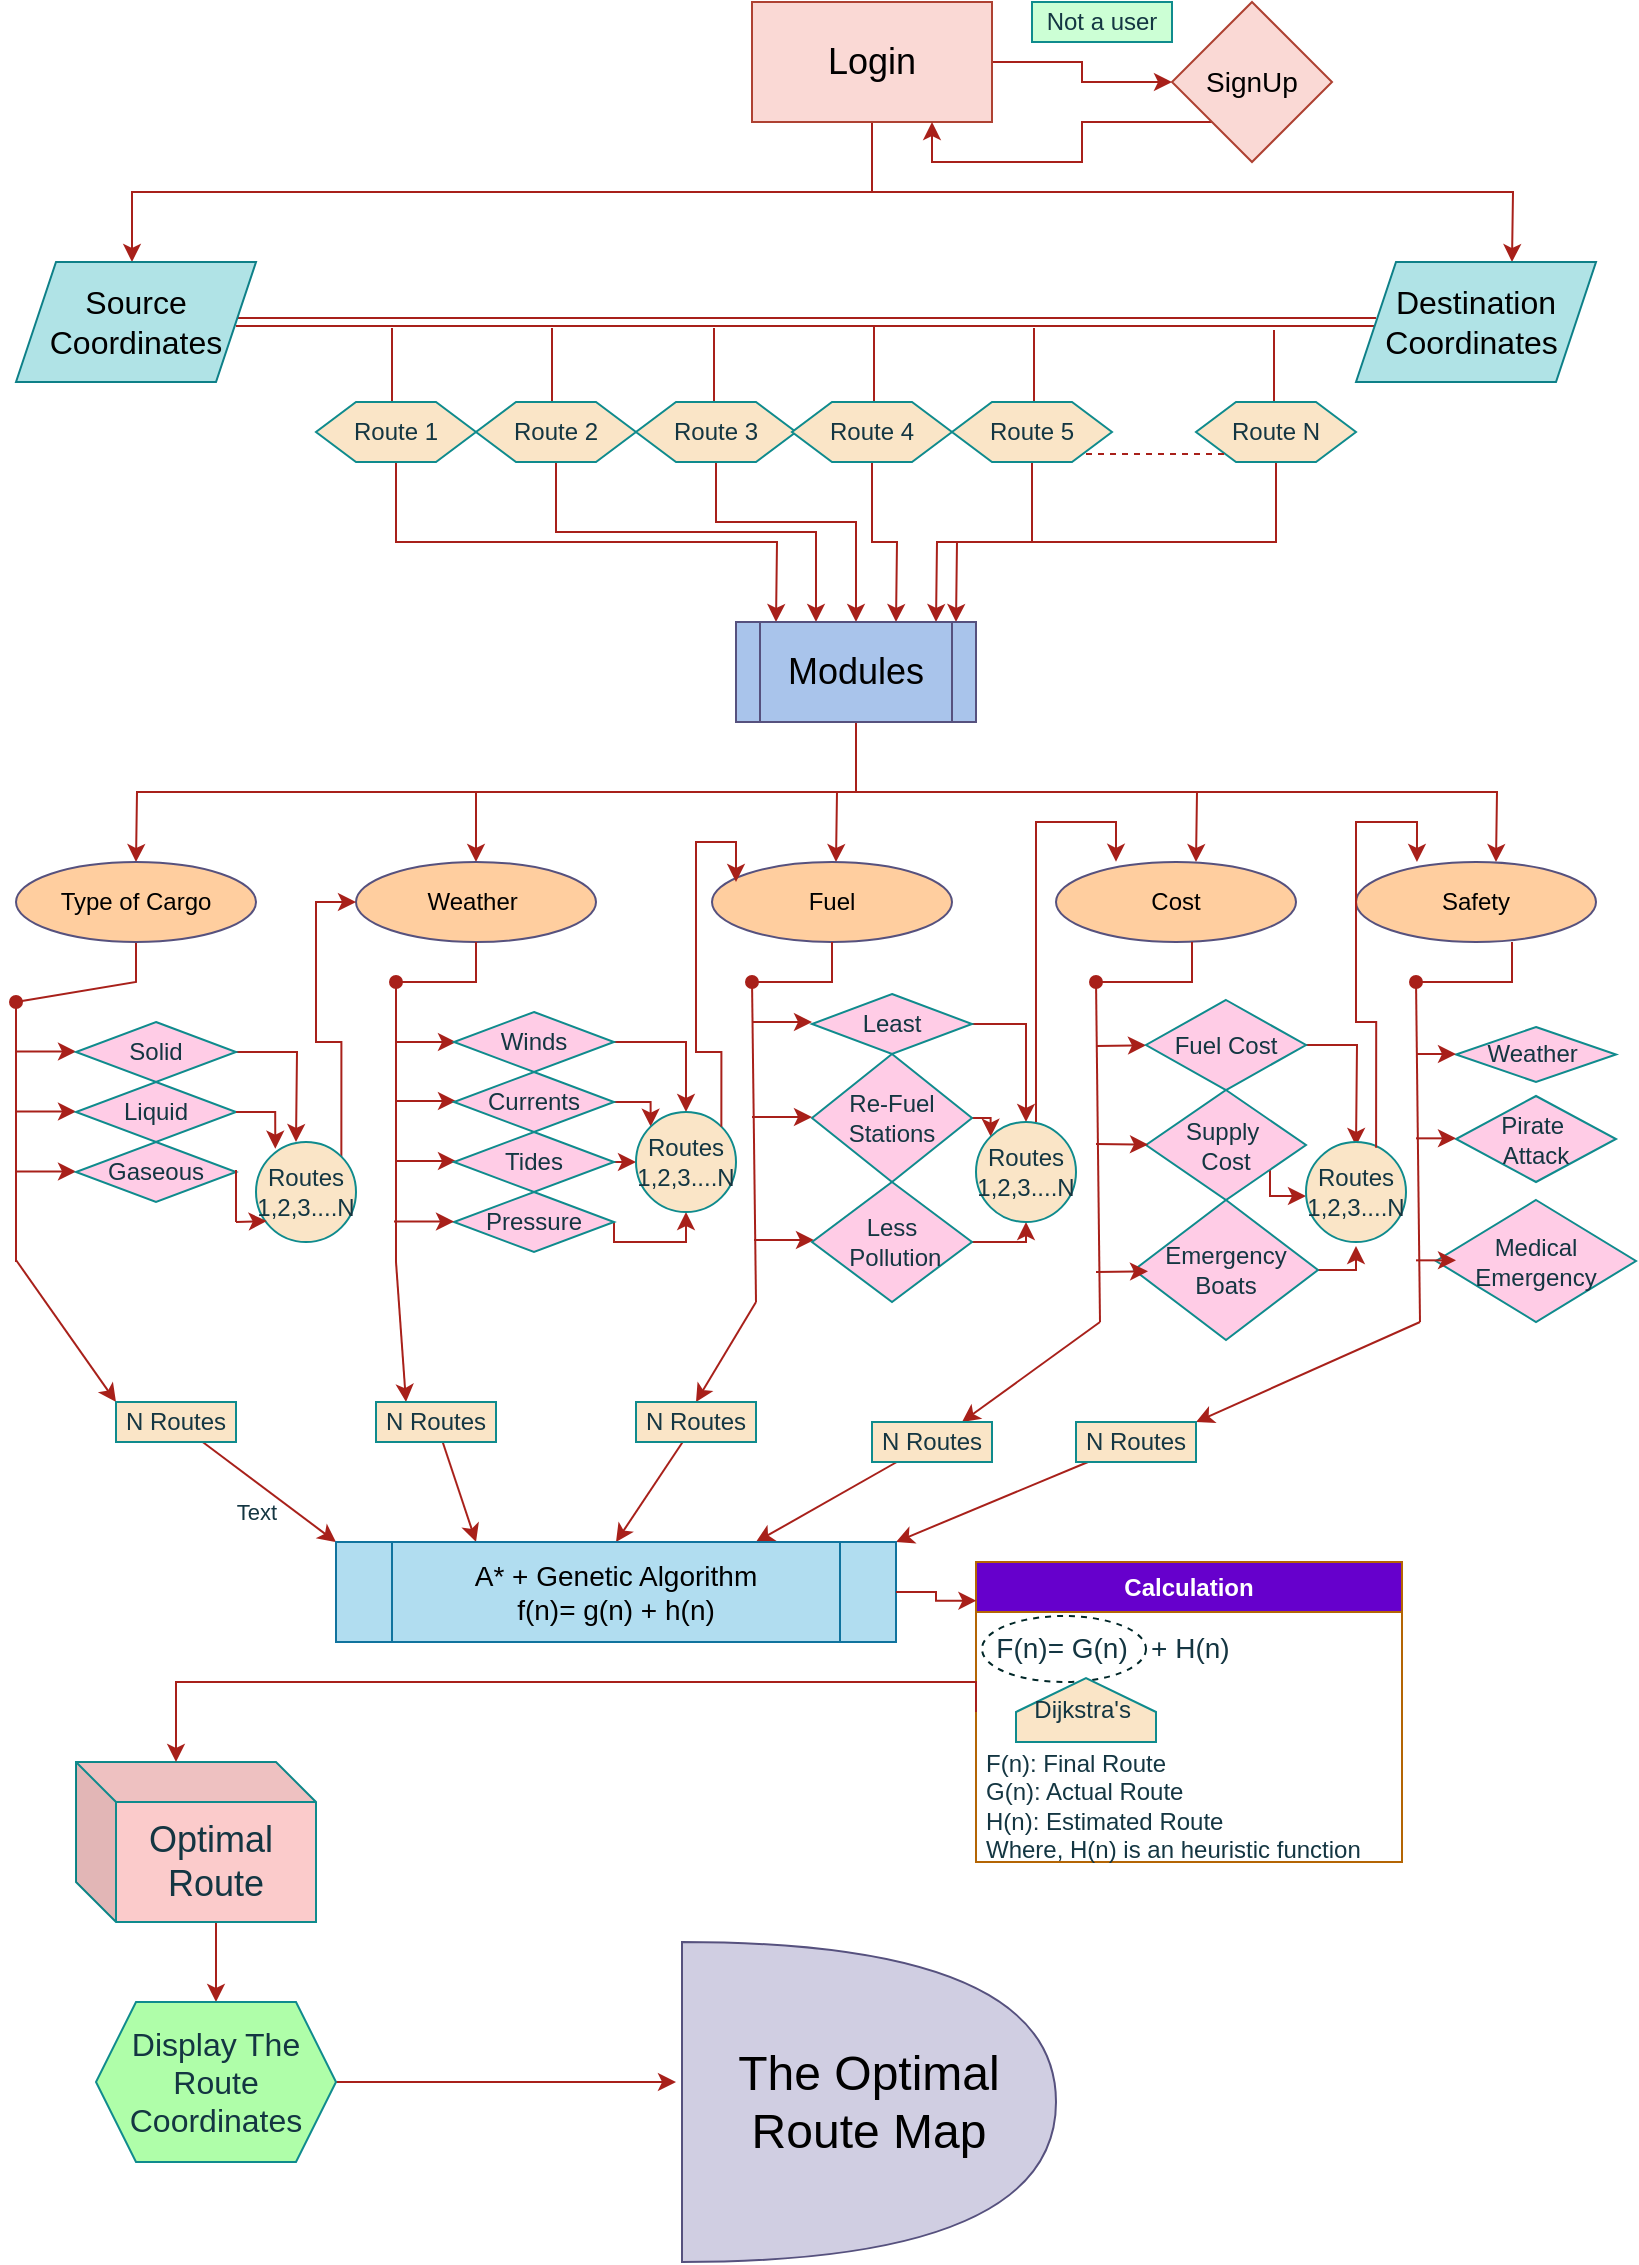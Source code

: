 <mxfile version="24.7.16">
  <diagram id="2f404044-711c-603c-8f00-f6bb4c023d3c" name="Page-1">
    <mxGraphModel dx="1963" dy="1040" grid="1" gridSize="10" guides="1" tooltips="1" connect="1" arrows="1" fold="1" page="1" pageScale="1" pageWidth="827" pageHeight="1169" background="none" math="0" shadow="0">
      <root>
        <mxCell id="0" />
        <mxCell id="1" parent="0" />
        <mxCell id="1ULtt0AO9vU7mEZM1UBC-470" style="edgeStyle=orthogonalEdgeStyle;rounded=0;orthogonalLoop=1;jettySize=auto;html=1;strokeColor=#A8201A;fontColor=#143642;fillColor=#FAE5C7;" edge="1" parent="1" source="1ULtt0AO9vU7mEZM1UBC-469" target="1ULtt0AO9vU7mEZM1UBC-471">
          <mxGeometry relative="1" as="geometry">
            <mxPoint x="578.0" y="40" as="targetPoint" />
          </mxGeometry>
        </mxCell>
        <mxCell id="1ULtt0AO9vU7mEZM1UBC-473" style="edgeStyle=orthogonalEdgeStyle;rounded=0;orthogonalLoop=1;jettySize=auto;html=1;exitX=0.5;exitY=1;exitDx=0;exitDy=0;strokeColor=#A8201A;fontColor=#143642;fillColor=#FAE5C7;" edge="1" parent="1" source="1ULtt0AO9vU7mEZM1UBC-469">
          <mxGeometry relative="1" as="geometry">
            <mxPoint x="68" y="140" as="targetPoint" />
            <Array as="points">
              <mxPoint x="438" y="105" />
              <mxPoint x="68" y="105" />
            </Array>
          </mxGeometry>
        </mxCell>
        <mxCell id="1ULtt0AO9vU7mEZM1UBC-474" style="edgeStyle=orthogonalEdgeStyle;rounded=0;orthogonalLoop=1;jettySize=auto;html=1;exitX=0.5;exitY=1;exitDx=0;exitDy=0;strokeColor=#A8201A;fontColor=#143642;fillColor=#FAE5C7;" edge="1" parent="1" source="1ULtt0AO9vU7mEZM1UBC-469">
          <mxGeometry relative="1" as="geometry">
            <mxPoint x="758.0" y="140" as="targetPoint" />
          </mxGeometry>
        </mxCell>
        <mxCell id="1ULtt0AO9vU7mEZM1UBC-469" value="&lt;font style=&quot;font-size: 18px;&quot;&gt;Login&lt;/font&gt;" style="rounded=0;whiteSpace=wrap;html=1;strokeColor=#ae4132;fillColor=#fad9d5;" vertex="1" parent="1">
          <mxGeometry x="378" y="10" width="120" height="60" as="geometry" />
        </mxCell>
        <mxCell id="1ULtt0AO9vU7mEZM1UBC-476" style="edgeStyle=orthogonalEdgeStyle;rounded=0;orthogonalLoop=1;jettySize=auto;html=1;exitX=0;exitY=1;exitDx=0;exitDy=0;entryX=0.75;entryY=1;entryDx=0;entryDy=0;strokeColor=#A8201A;fontColor=#143642;fillColor=#FAE5C7;" edge="1" parent="1" source="1ULtt0AO9vU7mEZM1UBC-471" target="1ULtt0AO9vU7mEZM1UBC-469">
          <mxGeometry relative="1" as="geometry" />
        </mxCell>
        <mxCell id="1ULtt0AO9vU7mEZM1UBC-471" value="&lt;font style=&quot;font-size: 14px;&quot;&gt;SignUp&lt;/font&gt;" style="rhombus;whiteSpace=wrap;html=1;strokeColor=#ae4132;fillColor=#fad9d5;" vertex="1" parent="1">
          <mxGeometry x="588.0" y="10" width="80" height="80" as="geometry" />
        </mxCell>
        <mxCell id="1ULtt0AO9vU7mEZM1UBC-477" value="Not a user" style="rounded=0;whiteSpace=wrap;html=1;strokeColor=#0F8B8D;fontColor=#143642;fillColor=#ccffd5;" vertex="1" parent="1">
          <mxGeometry x="518" y="10" width="70" height="20" as="geometry" />
        </mxCell>
        <mxCell id="1ULtt0AO9vU7mEZM1UBC-485" style="edgeStyle=orthogonalEdgeStyle;rounded=0;orthogonalLoop=1;jettySize=auto;html=1;exitX=1;exitY=0.5;exitDx=0;exitDy=0;strokeColor=#A8201A;fontColor=#143642;fillColor=#FAE5C7;shape=link;" edge="1" parent="1" source="1ULtt0AO9vU7mEZM1UBC-482" target="1ULtt0AO9vU7mEZM1UBC-483">
          <mxGeometry relative="1" as="geometry">
            <Array as="points">
              <mxPoint x="410" y="170" />
              <mxPoint x="410" y="170" />
            </Array>
          </mxGeometry>
        </mxCell>
        <mxCell id="1ULtt0AO9vU7mEZM1UBC-482" value="&lt;font style=&quot;font-size: 16px;&quot;&gt;Source&lt;/font&gt;&lt;div style=&quot;font-size: 16px;&quot;&gt;&lt;font style=&quot;font-size: 16px;&quot;&gt;Coordinates&lt;/font&gt;&lt;/div&gt;" style="shape=parallelogram;perimeter=parallelogramPerimeter;whiteSpace=wrap;html=1;fixedSize=1;strokeColor=#0e8088;fillColor=#b0e3e6;" vertex="1" parent="1">
          <mxGeometry x="10" y="140" width="120" height="60" as="geometry" />
        </mxCell>
        <mxCell id="1ULtt0AO9vU7mEZM1UBC-483" value="&lt;font style=&quot;font-size: 16px;&quot;&gt;Destination&lt;/font&gt;&lt;div style=&quot;font-size: 16px;&quot;&gt;&lt;font style=&quot;font-size: 16px;&quot;&gt;Coordinates&amp;nbsp;&lt;/font&gt;&lt;/div&gt;" style="shape=parallelogram;perimeter=parallelogramPerimeter;whiteSpace=wrap;html=1;fixedSize=1;strokeColor=#0e8088;fillColor=#b0e3e6;" vertex="1" parent="1">
          <mxGeometry x="680" y="140" width="120" height="60" as="geometry" />
        </mxCell>
        <mxCell id="1ULtt0AO9vU7mEZM1UBC-487" value="" style="endArrow=none;html=1;rounded=0;strokeColor=#A8201A;fontColor=#143642;fillColor=#FAE5C7;" edge="1" parent="1">
          <mxGeometry width="50" height="50" relative="1" as="geometry">
            <mxPoint x="198" y="213" as="sourcePoint" />
            <mxPoint x="198" y="173" as="targetPoint" />
          </mxGeometry>
        </mxCell>
        <mxCell id="1ULtt0AO9vU7mEZM1UBC-488" value="" style="endArrow=none;html=1;rounded=0;strokeColor=#A8201A;fontColor=#143642;fillColor=#FAE5C7;" edge="1" parent="1">
          <mxGeometry width="50" height="50" relative="1" as="geometry">
            <mxPoint x="278" y="213" as="sourcePoint" />
            <mxPoint x="278" y="173" as="targetPoint" />
          </mxGeometry>
        </mxCell>
        <mxCell id="1ULtt0AO9vU7mEZM1UBC-489" value="" style="endArrow=none;html=1;rounded=0;strokeColor=#A8201A;fontColor=#143642;fillColor=#FAE5C7;" edge="1" parent="1">
          <mxGeometry width="50" height="50" relative="1" as="geometry">
            <mxPoint x="359" y="213" as="sourcePoint" />
            <mxPoint x="359" y="173" as="targetPoint" />
          </mxGeometry>
        </mxCell>
        <mxCell id="1ULtt0AO9vU7mEZM1UBC-490" value="" style="endArrow=none;html=1;rounded=0;strokeColor=#A8201A;fontColor=#143642;fillColor=#FAE5C7;" edge="1" parent="1">
          <mxGeometry width="50" height="50" relative="1" as="geometry">
            <mxPoint x="439" y="212" as="sourcePoint" />
            <mxPoint x="439" y="172" as="targetPoint" />
          </mxGeometry>
        </mxCell>
        <mxCell id="1ULtt0AO9vU7mEZM1UBC-491" value="" style="endArrow=none;html=1;rounded=0;strokeColor=#A8201A;fontColor=#143642;fillColor=#FAE5C7;" edge="1" parent="1">
          <mxGeometry width="50" height="50" relative="1" as="geometry">
            <mxPoint x="519" y="213" as="sourcePoint" />
            <mxPoint x="519" y="173" as="targetPoint" />
          </mxGeometry>
        </mxCell>
        <mxCell id="1ULtt0AO9vU7mEZM1UBC-492" value="" style="endArrow=none;html=1;rounded=0;strokeColor=#A8201A;fontColor=#143642;fillColor=#FAE5C7;" edge="1" parent="1">
          <mxGeometry width="50" height="50" relative="1" as="geometry">
            <mxPoint x="639" y="214" as="sourcePoint" />
            <mxPoint x="639" y="174" as="targetPoint" />
          </mxGeometry>
        </mxCell>
        <mxCell id="1ULtt0AO9vU7mEZM1UBC-500" style="edgeStyle=orthogonalEdgeStyle;rounded=0;orthogonalLoop=1;jettySize=auto;html=1;exitX=0.5;exitY=1;exitDx=0;exitDy=0;strokeColor=#A8201A;fontColor=#143642;fillColor=#FAE5C7;" edge="1" parent="1" source="1ULtt0AO9vU7mEZM1UBC-493">
          <mxGeometry relative="1" as="geometry">
            <mxPoint x="390" y="320" as="targetPoint" />
          </mxGeometry>
        </mxCell>
        <mxCell id="1ULtt0AO9vU7mEZM1UBC-493" value="Route 1" style="shape=hexagon;perimeter=hexagonPerimeter2;whiteSpace=wrap;html=1;fixedSize=1;strokeColor=#0F8B8D;fontColor=#143642;fillColor=#FAE5C7;" vertex="1" parent="1">
          <mxGeometry x="160" y="210" width="80" height="30" as="geometry" />
        </mxCell>
        <mxCell id="1ULtt0AO9vU7mEZM1UBC-501" style="edgeStyle=orthogonalEdgeStyle;rounded=0;orthogonalLoop=1;jettySize=auto;html=1;exitX=0.5;exitY=1;exitDx=0;exitDy=0;strokeColor=#A8201A;fontColor=#143642;fillColor=#FAE5C7;" edge="1" parent="1" source="1ULtt0AO9vU7mEZM1UBC-494">
          <mxGeometry relative="1" as="geometry">
            <mxPoint x="410" y="320" as="targetPoint" />
            <Array as="points">
              <mxPoint x="280" y="275" />
              <mxPoint x="410" y="275" />
              <mxPoint x="410" y="310" />
            </Array>
          </mxGeometry>
        </mxCell>
        <mxCell id="1ULtt0AO9vU7mEZM1UBC-494" value="Route 2" style="shape=hexagon;perimeter=hexagonPerimeter2;whiteSpace=wrap;html=1;fixedSize=1;strokeColor=#0F8B8D;fontColor=#143642;fillColor=#FAE5C7;" vertex="1" parent="1">
          <mxGeometry x="240" y="210" width="80" height="30" as="geometry" />
        </mxCell>
        <mxCell id="1ULtt0AO9vU7mEZM1UBC-502" style="edgeStyle=orthogonalEdgeStyle;rounded=0;orthogonalLoop=1;jettySize=auto;html=1;exitX=0.5;exitY=1;exitDx=0;exitDy=0;strokeColor=#A8201A;fontColor=#143642;fillColor=#FAE5C7;" edge="1" parent="1" source="1ULtt0AO9vU7mEZM1UBC-495">
          <mxGeometry relative="1" as="geometry">
            <mxPoint x="430" y="320" as="targetPoint" />
            <Array as="points">
              <mxPoint x="360" y="270" />
              <mxPoint x="430" y="270" />
            </Array>
          </mxGeometry>
        </mxCell>
        <mxCell id="1ULtt0AO9vU7mEZM1UBC-495" value="Route 3" style="shape=hexagon;perimeter=hexagonPerimeter2;whiteSpace=wrap;html=1;fixedSize=1;strokeColor=#0F8B8D;fontColor=#143642;fillColor=#FAE5C7;" vertex="1" parent="1">
          <mxGeometry x="320" y="210" width="80" height="30" as="geometry" />
        </mxCell>
        <mxCell id="1ULtt0AO9vU7mEZM1UBC-505" style="edgeStyle=orthogonalEdgeStyle;rounded=0;orthogonalLoop=1;jettySize=auto;html=1;exitX=0.5;exitY=1;exitDx=0;exitDy=0;strokeColor=#A8201A;fontColor=#143642;fillColor=#FAE5C7;" edge="1" parent="1" source="1ULtt0AO9vU7mEZM1UBC-496">
          <mxGeometry relative="1" as="geometry">
            <mxPoint x="450" y="320" as="targetPoint" />
          </mxGeometry>
        </mxCell>
        <mxCell id="1ULtt0AO9vU7mEZM1UBC-496" value="Route 4" style="shape=hexagon;perimeter=hexagonPerimeter2;whiteSpace=wrap;html=1;fixedSize=1;strokeColor=#0F8B8D;fontColor=#143642;fillColor=#FAE5C7;" vertex="1" parent="1">
          <mxGeometry x="398" y="210" width="80" height="30" as="geometry" />
        </mxCell>
        <mxCell id="1ULtt0AO9vU7mEZM1UBC-504" style="edgeStyle=orthogonalEdgeStyle;rounded=0;orthogonalLoop=1;jettySize=auto;html=1;exitX=0.5;exitY=1;exitDx=0;exitDy=0;strokeColor=#A8201A;fontColor=#143642;fillColor=#FAE5C7;" edge="1" parent="1" source="1ULtt0AO9vU7mEZM1UBC-497">
          <mxGeometry relative="1" as="geometry">
            <mxPoint x="470" y="320" as="targetPoint" />
          </mxGeometry>
        </mxCell>
        <mxCell id="1ULtt0AO9vU7mEZM1UBC-497" value="Route 5" style="shape=hexagon;perimeter=hexagonPerimeter2;whiteSpace=wrap;html=1;fixedSize=1;strokeColor=#0F8B8D;fontColor=#143642;fillColor=#FAE5C7;" vertex="1" parent="1">
          <mxGeometry x="478" y="210" width="80" height="30" as="geometry" />
        </mxCell>
        <mxCell id="1ULtt0AO9vU7mEZM1UBC-503" style="edgeStyle=orthogonalEdgeStyle;rounded=0;orthogonalLoop=1;jettySize=auto;html=1;exitX=0.5;exitY=1;exitDx=0;exitDy=0;strokeColor=#A8201A;fontColor=#143642;fillColor=#FAE5C7;" edge="1" parent="1" source="1ULtt0AO9vU7mEZM1UBC-498">
          <mxGeometry relative="1" as="geometry">
            <mxPoint x="480" y="320" as="targetPoint" />
          </mxGeometry>
        </mxCell>
        <mxCell id="1ULtt0AO9vU7mEZM1UBC-498" value="Route N" style="shape=hexagon;perimeter=hexagonPerimeter2;whiteSpace=wrap;html=1;fixedSize=1;strokeColor=#0F8B8D;fontColor=#143642;fillColor=#FAE5C7;" vertex="1" parent="1">
          <mxGeometry x="600" y="210" width="80" height="30" as="geometry" />
        </mxCell>
        <mxCell id="1ULtt0AO9vU7mEZM1UBC-499" value="" style="endArrow=none;dashed=1;html=1;rounded=0;strokeColor=#A8201A;fontColor=#143642;fillColor=#FAE5C7;" edge="1" parent="1">
          <mxGeometry width="50" height="50" relative="1" as="geometry">
            <mxPoint x="545" y="236" as="sourcePoint" />
            <mxPoint x="615" y="236" as="targetPoint" />
          </mxGeometry>
        </mxCell>
        <mxCell id="1ULtt0AO9vU7mEZM1UBC-508" style="edgeStyle=orthogonalEdgeStyle;rounded=0;orthogonalLoop=1;jettySize=auto;html=1;exitX=0.5;exitY=1;exitDx=0;exitDy=0;strokeColor=#A8201A;fontColor=#143642;fillColor=#FAE5C7;" edge="1" parent="1" source="1ULtt0AO9vU7mEZM1UBC-507">
          <mxGeometry relative="1" as="geometry">
            <mxPoint x="70" y="440" as="targetPoint" />
          </mxGeometry>
        </mxCell>
        <mxCell id="1ULtt0AO9vU7mEZM1UBC-510" style="edgeStyle=orthogonalEdgeStyle;rounded=0;orthogonalLoop=1;jettySize=auto;html=1;exitX=0.5;exitY=1;exitDx=0;exitDy=0;strokeColor=#A8201A;fontColor=#143642;fillColor=#FAE5C7;" edge="1" parent="1" source="1ULtt0AO9vU7mEZM1UBC-507">
          <mxGeometry relative="1" as="geometry">
            <mxPoint x="420" y="440" as="targetPoint" />
          </mxGeometry>
        </mxCell>
        <mxCell id="1ULtt0AO9vU7mEZM1UBC-511" style="edgeStyle=orthogonalEdgeStyle;rounded=0;orthogonalLoop=1;jettySize=auto;html=1;exitX=0.5;exitY=1;exitDx=0;exitDy=0;strokeColor=#A8201A;fontColor=#143642;fillColor=#FAE5C7;" edge="1" parent="1" source="1ULtt0AO9vU7mEZM1UBC-507">
          <mxGeometry relative="1" as="geometry">
            <mxPoint x="600" y="440" as="targetPoint" />
          </mxGeometry>
        </mxCell>
        <mxCell id="1ULtt0AO9vU7mEZM1UBC-513" style="edgeStyle=orthogonalEdgeStyle;rounded=0;orthogonalLoop=1;jettySize=auto;html=1;exitX=0.5;exitY=1;exitDx=0;exitDy=0;strokeColor=#A8201A;fontColor=#143642;fillColor=#FAE5C7;" edge="1" parent="1" source="1ULtt0AO9vU7mEZM1UBC-507">
          <mxGeometry relative="1" as="geometry">
            <mxPoint x="750" y="440" as="targetPoint" />
          </mxGeometry>
        </mxCell>
        <mxCell id="1ULtt0AO9vU7mEZM1UBC-519" style="edgeStyle=orthogonalEdgeStyle;rounded=0;orthogonalLoop=1;jettySize=auto;html=1;exitX=0.5;exitY=1;exitDx=0;exitDy=0;entryX=0.5;entryY=0;entryDx=0;entryDy=0;strokeColor=#A8201A;fontColor=#143642;fillColor=#FAE5C7;" edge="1" parent="1" source="1ULtt0AO9vU7mEZM1UBC-507" target="1ULtt0AO9vU7mEZM1UBC-515">
          <mxGeometry relative="1" as="geometry" />
        </mxCell>
        <mxCell id="1ULtt0AO9vU7mEZM1UBC-507" value="&lt;font style=&quot;font-size: 18px;&quot;&gt;Modules&lt;/font&gt;" style="shape=process;whiteSpace=wrap;html=1;backgroundOutline=1;strokeColor=#56517e;fillColor=#A9C4EB;" vertex="1" parent="1">
          <mxGeometry x="370" y="320" width="120" height="50" as="geometry" />
        </mxCell>
        <mxCell id="1ULtt0AO9vU7mEZM1UBC-522" style="rounded=0;orthogonalLoop=1;jettySize=auto;html=1;exitX=0.5;exitY=1;exitDx=0;exitDy=0;strokeColor=#A8201A;fontColor=#143642;fillColor=#FAE5C7;endArrow=oval;endFill=1;" edge="1" parent="1" source="1ULtt0AO9vU7mEZM1UBC-514">
          <mxGeometry relative="1" as="geometry">
            <mxPoint x="10" y="510" as="targetPoint" />
            <Array as="points">
              <mxPoint x="70" y="500" />
            </Array>
          </mxGeometry>
        </mxCell>
        <mxCell id="1ULtt0AO9vU7mEZM1UBC-514" value="Type of Cargo" style="ellipse;whiteSpace=wrap;html=1;strokeColor=#56517e;fillColor=#FFCE9F;" vertex="1" parent="1">
          <mxGeometry x="10" y="440" width="120" height="40" as="geometry" />
        </mxCell>
        <mxCell id="1ULtt0AO9vU7mEZM1UBC-515" value="Weather&amp;nbsp;" style="ellipse;whiteSpace=wrap;html=1;strokeColor=#56517e;fillColor=#FFCE9F;" vertex="1" parent="1">
          <mxGeometry x="180" y="440" width="120" height="40" as="geometry" />
        </mxCell>
        <mxCell id="1ULtt0AO9vU7mEZM1UBC-516" value="Fuel" style="ellipse;whiteSpace=wrap;html=1;strokeColor=#56517e;fillColor=#FFCE9F;" vertex="1" parent="1">
          <mxGeometry x="358" y="440" width="120" height="40" as="geometry" />
        </mxCell>
        <mxCell id="1ULtt0AO9vU7mEZM1UBC-517" value="Cost" style="ellipse;whiteSpace=wrap;html=1;strokeColor=#56517e;fillColor=#FFCE9F;" vertex="1" parent="1">
          <mxGeometry x="530" y="440" width="120" height="40" as="geometry" />
        </mxCell>
        <mxCell id="1ULtt0AO9vU7mEZM1UBC-518" value="Safety" style="ellipse;whiteSpace=wrap;html=1;strokeColor=#56517e;fillColor=#FFCE9F;" vertex="1" parent="1">
          <mxGeometry x="680" y="440" width="120" height="40" as="geometry" />
        </mxCell>
        <mxCell id="1ULtt0AO9vU7mEZM1UBC-523" value="" style="endArrow=none;html=1;rounded=0;strokeColor=#A8201A;fontColor=#143642;fillColor=#FAE5C7;" edge="1" parent="1">
          <mxGeometry width="50" height="50" relative="1" as="geometry">
            <mxPoint x="10" y="640" as="sourcePoint" />
            <mxPoint x="10" y="510" as="targetPoint" />
          </mxGeometry>
        </mxCell>
        <mxCell id="1ULtt0AO9vU7mEZM1UBC-525" value="" style="endArrow=classic;html=1;rounded=0;strokeColor=#A8201A;fontColor=#143642;fillColor=#FAE5C7;" edge="1" parent="1">
          <mxGeometry width="50" height="50" relative="1" as="geometry">
            <mxPoint x="10" y="534.77" as="sourcePoint" />
            <mxPoint x="40" y="534.77" as="targetPoint" />
          </mxGeometry>
        </mxCell>
        <mxCell id="1ULtt0AO9vU7mEZM1UBC-526" value="" style="endArrow=classic;html=1;rounded=0;strokeColor=#A8201A;fontColor=#143642;fillColor=#FAE5C7;" edge="1" parent="1">
          <mxGeometry width="50" height="50" relative="1" as="geometry">
            <mxPoint x="10" y="564.77" as="sourcePoint" />
            <mxPoint x="40" y="564.77" as="targetPoint" />
          </mxGeometry>
        </mxCell>
        <mxCell id="1ULtt0AO9vU7mEZM1UBC-527" value="" style="endArrow=classic;html=1;rounded=0;strokeColor=#A8201A;fontColor=#143642;fillColor=#FAE5C7;" edge="1" parent="1">
          <mxGeometry width="50" height="50" relative="1" as="geometry">
            <mxPoint x="10" y="594.77" as="sourcePoint" />
            <mxPoint x="40" y="594.77" as="targetPoint" />
          </mxGeometry>
        </mxCell>
        <mxCell id="1ULtt0AO9vU7mEZM1UBC-533" style="edgeStyle=orthogonalEdgeStyle;rounded=0;orthogonalLoop=1;jettySize=auto;html=1;exitX=1;exitY=0.5;exitDx=0;exitDy=0;strokeColor=#A8201A;fontColor=#143642;fillColor=#FAE5C7;" edge="1" parent="1" source="1ULtt0AO9vU7mEZM1UBC-529">
          <mxGeometry relative="1" as="geometry">
            <mxPoint x="150" y="580" as="targetPoint" />
          </mxGeometry>
        </mxCell>
        <mxCell id="1ULtt0AO9vU7mEZM1UBC-529" value="Solid" style="rhombus;whiteSpace=wrap;html=1;strokeColor=#0F8B8D;fontColor=#143642;fillColor=#FFCCE6;" vertex="1" parent="1">
          <mxGeometry x="40" y="520" width="80" height="30" as="geometry" />
        </mxCell>
        <mxCell id="1ULtt0AO9vU7mEZM1UBC-530" value="Liquid" style="rhombus;whiteSpace=wrap;html=1;strokeColor=#0F8B8D;fontColor=#143642;fillColor=#FFCCE6;" vertex="1" parent="1">
          <mxGeometry x="40" y="550" width="80" height="30" as="geometry" />
        </mxCell>
        <mxCell id="1ULtt0AO9vU7mEZM1UBC-531" value="Gaseous" style="rhombus;whiteSpace=wrap;html=1;strokeColor=#0F8B8D;fontColor=#143642;fillColor=#FFCCE6;" vertex="1" parent="1">
          <mxGeometry x="40" y="580" width="80" height="30" as="geometry" />
        </mxCell>
        <mxCell id="1ULtt0AO9vU7mEZM1UBC-544" style="edgeStyle=orthogonalEdgeStyle;rounded=0;orthogonalLoop=1;jettySize=auto;html=1;exitX=0;exitY=0;exitDx=0;exitDy=0;entryX=0;entryY=0.5;entryDx=0;entryDy=0;strokeColor=#A8201A;fontColor=#143642;fillColor=#FAE5C7;" edge="1" parent="1" source="1ULtt0AO9vU7mEZM1UBC-537" target="1ULtt0AO9vU7mEZM1UBC-515">
          <mxGeometry relative="1" as="geometry" />
        </mxCell>
        <mxCell id="1ULtt0AO9vU7mEZM1UBC-537" value="Routes 1,2,3....N" style="ellipse;whiteSpace=wrap;html=1;aspect=fixed;strokeColor=#0F8B8D;fontColor=#143642;fillColor=#FAE5C7;direction=south;" vertex="1" parent="1">
          <mxGeometry x="130" y="580" width="50" height="50" as="geometry" />
        </mxCell>
        <mxCell id="1ULtt0AO9vU7mEZM1UBC-540" style="edgeStyle=orthogonalEdgeStyle;rounded=0;orthogonalLoop=1;jettySize=auto;html=1;exitX=1;exitY=0.5;exitDx=0;exitDy=0;entryX=0.067;entryY=0.807;entryDx=0;entryDy=0;entryPerimeter=0;strokeColor=#A8201A;fontColor=#143642;fillColor=#FAE5C7;" edge="1" parent="1" source="1ULtt0AO9vU7mEZM1UBC-530" target="1ULtt0AO9vU7mEZM1UBC-537">
          <mxGeometry relative="1" as="geometry" />
        </mxCell>
        <mxCell id="1ULtt0AO9vU7mEZM1UBC-545" style="rounded=0;orthogonalLoop=1;jettySize=auto;html=1;exitX=0.5;exitY=1;exitDx=0;exitDy=0;strokeColor=#A8201A;fontColor=#143642;fillColor=#FAE5C7;endArrow=oval;endFill=1;" edge="1" parent="1">
          <mxGeometry relative="1" as="geometry">
            <mxPoint x="200" y="500" as="targetPoint" />
            <mxPoint x="240" y="480" as="sourcePoint" />
            <Array as="points">
              <mxPoint x="240" y="500" />
            </Array>
          </mxGeometry>
        </mxCell>
        <mxCell id="1ULtt0AO9vU7mEZM1UBC-546" value="" style="endArrow=none;html=1;rounded=0;strokeColor=#A8201A;fontColor=#143642;fillColor=#FAE5C7;" edge="1" parent="1">
          <mxGeometry width="50" height="50" relative="1" as="geometry">
            <mxPoint x="200" y="640" as="sourcePoint" />
            <mxPoint x="200" y="500" as="targetPoint" />
          </mxGeometry>
        </mxCell>
        <mxCell id="1ULtt0AO9vU7mEZM1UBC-547" value="" style="endArrow=classic;html=1;rounded=0;strokeColor=#A8201A;fontColor=#143642;fillColor=#FAE5C7;" edge="1" parent="1">
          <mxGeometry width="50" height="50" relative="1" as="geometry">
            <mxPoint x="200" y="530" as="sourcePoint" />
            <mxPoint x="230" y="530" as="targetPoint" />
          </mxGeometry>
        </mxCell>
        <mxCell id="1ULtt0AO9vU7mEZM1UBC-548" value="" style="endArrow=classic;html=1;rounded=0;strokeColor=#A8201A;fontColor=#143642;fillColor=#FAE5C7;" edge="1" parent="1">
          <mxGeometry width="50" height="50" relative="1" as="geometry">
            <mxPoint x="200" y="559.55" as="sourcePoint" />
            <mxPoint x="230" y="559.55" as="targetPoint" />
          </mxGeometry>
        </mxCell>
        <mxCell id="1ULtt0AO9vU7mEZM1UBC-549" value="" style="endArrow=classic;html=1;rounded=0;strokeColor=#A8201A;fontColor=#143642;fillColor=#FAE5C7;" edge="1" parent="1">
          <mxGeometry width="50" height="50" relative="1" as="geometry">
            <mxPoint x="200" y="589.55" as="sourcePoint" />
            <mxPoint x="230" y="589.55" as="targetPoint" />
          </mxGeometry>
        </mxCell>
        <mxCell id="1ULtt0AO9vU7mEZM1UBC-561" style="edgeStyle=orthogonalEdgeStyle;rounded=0;orthogonalLoop=1;jettySize=auto;html=1;exitX=1;exitY=0.5;exitDx=0;exitDy=0;entryX=0;entryY=0.5;entryDx=0;entryDy=0;strokeColor=#A8201A;fontColor=#143642;fillColor=#FAE5C7;" edge="1" parent="1" source="1ULtt0AO9vU7mEZM1UBC-550" target="1ULtt0AO9vU7mEZM1UBC-560">
          <mxGeometry relative="1" as="geometry" />
        </mxCell>
        <mxCell id="1ULtt0AO9vU7mEZM1UBC-550" value="Winds" style="rhombus;whiteSpace=wrap;html=1;strokeColor=#0F8B8D;fontColor=#143642;fillColor=#FFCCE6;" vertex="1" parent="1">
          <mxGeometry x="229" y="515" width="80" height="30" as="geometry" />
        </mxCell>
        <mxCell id="1ULtt0AO9vU7mEZM1UBC-552" value="" style="endArrow=none;html=1;rounded=0;strokeColor=#A8201A;fontColor=#143642;fillColor=#FAE5C7;" edge="1" parent="1">
          <mxGeometry width="50" height="50" relative="1" as="geometry">
            <mxPoint x="120" y="620" as="sourcePoint" />
            <mxPoint x="120" y="594" as="targetPoint" />
          </mxGeometry>
        </mxCell>
        <mxCell id="1ULtt0AO9vU7mEZM1UBC-553" value="" style="endArrow=classic;html=1;rounded=0;strokeColor=#A8201A;fontColor=#143642;fillColor=#FAE5C7;entryX=0.79;entryY=0.893;entryDx=0;entryDy=0;entryPerimeter=0;" edge="1" parent="1" target="1ULtt0AO9vU7mEZM1UBC-537">
          <mxGeometry width="50" height="50" relative="1" as="geometry">
            <mxPoint x="120" y="620" as="sourcePoint" />
            <mxPoint x="190" y="620" as="targetPoint" />
          </mxGeometry>
        </mxCell>
        <mxCell id="1ULtt0AO9vU7mEZM1UBC-562" style="edgeStyle=orthogonalEdgeStyle;rounded=0;orthogonalLoop=1;jettySize=auto;html=1;exitX=1;exitY=0.5;exitDx=0;exitDy=0;entryX=0;entryY=1;entryDx=0;entryDy=0;strokeColor=#A8201A;fontColor=#143642;fillColor=#FAE5C7;" edge="1" parent="1" source="1ULtt0AO9vU7mEZM1UBC-554" target="1ULtt0AO9vU7mEZM1UBC-560">
          <mxGeometry relative="1" as="geometry" />
        </mxCell>
        <mxCell id="1ULtt0AO9vU7mEZM1UBC-554" value="Currents" style="rhombus;whiteSpace=wrap;html=1;strokeColor=#0F8B8D;fontColor=#143642;fillColor=#FFCCE6;" vertex="1" parent="1">
          <mxGeometry x="229" y="545" width="80" height="30" as="geometry" />
        </mxCell>
        <mxCell id="1ULtt0AO9vU7mEZM1UBC-563" style="edgeStyle=orthogonalEdgeStyle;rounded=0;orthogonalLoop=1;jettySize=auto;html=1;exitX=1;exitY=0.5;exitDx=0;exitDy=0;entryX=0.5;entryY=1;entryDx=0;entryDy=0;strokeColor=#A8201A;fontColor=#143642;fillColor=#FAE5C7;" edge="1" parent="1" source="1ULtt0AO9vU7mEZM1UBC-556" target="1ULtt0AO9vU7mEZM1UBC-560">
          <mxGeometry relative="1" as="geometry" />
        </mxCell>
        <mxCell id="1ULtt0AO9vU7mEZM1UBC-556" value="Tides" style="rhombus;whiteSpace=wrap;html=1;strokeColor=#0F8B8D;fontColor=#143642;fillColor=#FFCCE6;" vertex="1" parent="1">
          <mxGeometry x="229" y="575" width="80" height="30" as="geometry" />
        </mxCell>
        <mxCell id="1ULtt0AO9vU7mEZM1UBC-564" style="edgeStyle=orthogonalEdgeStyle;rounded=0;orthogonalLoop=1;jettySize=auto;html=1;exitX=1;exitY=0.5;exitDx=0;exitDy=0;entryX=1;entryY=0.5;entryDx=0;entryDy=0;strokeColor=#A8201A;fontColor=#143642;fillColor=#FAE5C7;" edge="1" parent="1" source="1ULtt0AO9vU7mEZM1UBC-557" target="1ULtt0AO9vU7mEZM1UBC-560">
          <mxGeometry relative="1" as="geometry">
            <Array as="points">
              <mxPoint x="309" y="630" />
              <mxPoint x="345" y="630" />
            </Array>
          </mxGeometry>
        </mxCell>
        <mxCell id="1ULtt0AO9vU7mEZM1UBC-557" value="Pressure" style="rhombus;whiteSpace=wrap;html=1;strokeColor=#0F8B8D;fontColor=#143642;fillColor=#FFCCE6;" vertex="1" parent="1">
          <mxGeometry x="229" y="605" width="80" height="30" as="geometry" />
        </mxCell>
        <mxCell id="1ULtt0AO9vU7mEZM1UBC-558" value="" style="endArrow=classic;html=1;rounded=0;strokeColor=#A8201A;fontColor=#143642;fillColor=#FAE5C7;" edge="1" parent="1">
          <mxGeometry width="50" height="50" relative="1" as="geometry">
            <mxPoint x="199" y="619.8" as="sourcePoint" />
            <mxPoint x="229" y="619.8" as="targetPoint" />
          </mxGeometry>
        </mxCell>
        <mxCell id="1ULtt0AO9vU7mEZM1UBC-560" value="Routes 1,2,3....N" style="ellipse;whiteSpace=wrap;html=1;aspect=fixed;strokeColor=#0F8B8D;fontColor=#143642;fillColor=#FAE5C7;direction=south;" vertex="1" parent="1">
          <mxGeometry x="320" y="565" width="50" height="50" as="geometry" />
        </mxCell>
        <mxCell id="1ULtt0AO9vU7mEZM1UBC-566" style="edgeStyle=orthogonalEdgeStyle;rounded=0;orthogonalLoop=1;jettySize=auto;html=1;exitX=0;exitY=0;exitDx=0;exitDy=0;strokeColor=#A8201A;fontColor=#143642;fillColor=#FAE5C7;" edge="1" parent="1" source="1ULtt0AO9vU7mEZM1UBC-560">
          <mxGeometry relative="1" as="geometry">
            <mxPoint x="330" y="534.48" as="sourcePoint" />
            <mxPoint x="370" y="449.96" as="targetPoint" />
            <Array as="points">
              <mxPoint x="363" y="535" />
              <mxPoint x="350" y="535" />
              <mxPoint x="350" y="430" />
              <mxPoint x="370" y="430" />
            </Array>
          </mxGeometry>
        </mxCell>
        <mxCell id="1ULtt0AO9vU7mEZM1UBC-567" style="rounded=0;orthogonalLoop=1;jettySize=auto;html=1;exitX=0.5;exitY=1;exitDx=0;exitDy=0;strokeColor=#A8201A;fontColor=#143642;fillColor=#FAE5C7;endArrow=oval;endFill=1;" edge="1" parent="1">
          <mxGeometry relative="1" as="geometry">
            <mxPoint x="378" y="500" as="targetPoint" />
            <mxPoint x="418" y="480" as="sourcePoint" />
            <Array as="points">
              <mxPoint x="418" y="500" />
            </Array>
          </mxGeometry>
        </mxCell>
        <mxCell id="1ULtt0AO9vU7mEZM1UBC-568" value="" style="endArrow=none;html=1;rounded=0;strokeColor=#A8201A;fontColor=#143642;fillColor=#FAE5C7;" edge="1" parent="1">
          <mxGeometry width="50" height="50" relative="1" as="geometry">
            <mxPoint x="380" y="660" as="sourcePoint" />
            <mxPoint x="378" y="499" as="targetPoint" />
          </mxGeometry>
        </mxCell>
        <mxCell id="1ULtt0AO9vU7mEZM1UBC-569" value="" style="endArrow=classic;html=1;rounded=0;strokeColor=#A8201A;fontColor=#143642;fillColor=#FAE5C7;" edge="1" parent="1">
          <mxGeometry width="50" height="50" relative="1" as="geometry">
            <mxPoint x="378" y="520" as="sourcePoint" />
            <mxPoint x="408" y="520" as="targetPoint" />
          </mxGeometry>
        </mxCell>
        <mxCell id="1ULtt0AO9vU7mEZM1UBC-578" style="edgeStyle=orthogonalEdgeStyle;rounded=0;orthogonalLoop=1;jettySize=auto;html=1;exitX=1;exitY=0.5;exitDx=0;exitDy=0;entryX=0;entryY=0.5;entryDx=0;entryDy=0;strokeColor=#A8201A;fontColor=#143642;fillColor=#FAE5C7;" edge="1" parent="1" source="1ULtt0AO9vU7mEZM1UBC-570" target="1ULtt0AO9vU7mEZM1UBC-577">
          <mxGeometry relative="1" as="geometry" />
        </mxCell>
        <mxCell id="1ULtt0AO9vU7mEZM1UBC-570" value="Least" style="rhombus;whiteSpace=wrap;html=1;strokeColor=#0F8B8D;fontColor=#143642;fillColor=#FFCCE6;" vertex="1" parent="1">
          <mxGeometry x="408" y="506" width="80" height="30" as="geometry" />
        </mxCell>
        <mxCell id="1ULtt0AO9vU7mEZM1UBC-579" style="edgeStyle=orthogonalEdgeStyle;rounded=0;orthogonalLoop=1;jettySize=auto;html=1;exitX=1;exitY=0.5;exitDx=0;exitDy=0;entryX=0;entryY=1;entryDx=0;entryDy=0;strokeColor=#A8201A;fontColor=#143642;fillColor=#FAE5C7;" edge="1" parent="1" source="1ULtt0AO9vU7mEZM1UBC-571" target="1ULtt0AO9vU7mEZM1UBC-577">
          <mxGeometry relative="1" as="geometry" />
        </mxCell>
        <mxCell id="1ULtt0AO9vU7mEZM1UBC-571" value="Re-Fuel Stations" style="rhombus;whiteSpace=wrap;html=1;strokeColor=#0F8B8D;fontColor=#143642;fillColor=#FFCCE6;" vertex="1" parent="1">
          <mxGeometry x="408" y="536" width="80" height="64" as="geometry" />
        </mxCell>
        <mxCell id="1ULtt0AO9vU7mEZM1UBC-572" value="" style="endArrow=classic;html=1;rounded=0;strokeColor=#A8201A;fontColor=#143642;fillColor=#FAE5C7;" edge="1" parent="1">
          <mxGeometry width="50" height="50" relative="1" as="geometry">
            <mxPoint x="378" y="567.52" as="sourcePoint" />
            <mxPoint x="408" y="567.52" as="targetPoint" />
          </mxGeometry>
        </mxCell>
        <mxCell id="1ULtt0AO9vU7mEZM1UBC-573" value="" style="endArrow=classic;html=1;rounded=0;strokeColor=#A8201A;fontColor=#143642;fillColor=#FAE5C7;" edge="1" parent="1">
          <mxGeometry width="50" height="50" relative="1" as="geometry">
            <mxPoint x="379" y="629" as="sourcePoint" />
            <mxPoint x="409" y="629" as="targetPoint" />
          </mxGeometry>
        </mxCell>
        <mxCell id="1ULtt0AO9vU7mEZM1UBC-580" style="edgeStyle=orthogonalEdgeStyle;rounded=0;orthogonalLoop=1;jettySize=auto;html=1;exitX=1;exitY=0.5;exitDx=0;exitDy=0;entryX=1;entryY=0.5;entryDx=0;entryDy=0;strokeColor=#A8201A;fontColor=#143642;fillColor=#FAE5C7;" edge="1" parent="1" source="1ULtt0AO9vU7mEZM1UBC-574" target="1ULtt0AO9vU7mEZM1UBC-577">
          <mxGeometry relative="1" as="geometry" />
        </mxCell>
        <mxCell id="1ULtt0AO9vU7mEZM1UBC-574" value="Less&lt;div&gt;&amp;nbsp;Pollution&lt;/div&gt;" style="rhombus;whiteSpace=wrap;html=1;strokeColor=#0F8B8D;fontColor=#143642;fillColor=#FFCCE6;" vertex="1" parent="1">
          <mxGeometry x="408" y="600" width="80" height="60" as="geometry" />
        </mxCell>
        <mxCell id="1ULtt0AO9vU7mEZM1UBC-577" value="Routes 1,2,3....N" style="ellipse;whiteSpace=wrap;html=1;aspect=fixed;strokeColor=#0F8B8D;fontColor=#143642;fillColor=#FAE5C7;direction=south;" vertex="1" parent="1">
          <mxGeometry x="490" y="570" width="50" height="50" as="geometry" />
        </mxCell>
        <mxCell id="1ULtt0AO9vU7mEZM1UBC-581" style="edgeStyle=orthogonalEdgeStyle;rounded=0;orthogonalLoop=1;jettySize=auto;html=1;strokeColor=#A8201A;fontColor=#143642;fillColor=#FAE5C7;entryX=0.258;entryY=-0.002;entryDx=0;entryDy=0;entryPerimeter=0;" edge="1" parent="1" target="1ULtt0AO9vU7mEZM1UBC-517">
          <mxGeometry relative="1" as="geometry">
            <mxPoint x="520" y="570" as="sourcePoint" />
            <mxPoint x="560" y="420" as="targetPoint" />
            <Array as="points">
              <mxPoint x="520" y="420" />
              <mxPoint x="560" y="420" />
              <mxPoint x="560" y="440" />
            </Array>
          </mxGeometry>
        </mxCell>
        <mxCell id="1ULtt0AO9vU7mEZM1UBC-582" style="rounded=0;orthogonalLoop=1;jettySize=auto;html=1;exitX=0.5;exitY=1;exitDx=0;exitDy=0;strokeColor=#A8201A;fontColor=#143642;fillColor=#FAE5C7;endArrow=oval;endFill=1;" edge="1" parent="1">
          <mxGeometry relative="1" as="geometry">
            <mxPoint x="550" y="500" as="targetPoint" />
            <mxPoint x="598" y="480" as="sourcePoint" />
            <Array as="points">
              <mxPoint x="598" y="500" />
            </Array>
          </mxGeometry>
        </mxCell>
        <mxCell id="1ULtt0AO9vU7mEZM1UBC-583" value="" style="endArrow=none;html=1;rounded=0;strokeColor=#A8201A;fontColor=#143642;fillColor=#FAE5C7;" edge="1" parent="1">
          <mxGeometry width="50" height="50" relative="1" as="geometry">
            <mxPoint x="552" y="670" as="sourcePoint" />
            <mxPoint x="550" y="499" as="targetPoint" />
          </mxGeometry>
        </mxCell>
        <mxCell id="1ULtt0AO9vU7mEZM1UBC-584" value="" style="endArrow=classic;html=1;rounded=0;strokeColor=#A8201A;fontColor=#143642;fillColor=#FAE5C7;" edge="1" parent="1">
          <mxGeometry width="50" height="50" relative="1" as="geometry">
            <mxPoint x="550" y="532" as="sourcePoint" />
            <mxPoint x="575" y="531.63" as="targetPoint" />
          </mxGeometry>
        </mxCell>
        <mxCell id="1ULtt0AO9vU7mEZM1UBC-594" style="edgeStyle=orthogonalEdgeStyle;rounded=0;orthogonalLoop=1;jettySize=auto;html=1;exitX=1;exitY=0.5;exitDx=0;exitDy=0;entryX=0;entryY=0.5;entryDx=0;entryDy=0;strokeColor=#A8201A;fontColor=#143642;fillColor=#FAE5C7;" edge="1" parent="1" source="1ULtt0AO9vU7mEZM1UBC-586">
          <mxGeometry relative="1" as="geometry">
            <mxPoint x="680" y="582" as="targetPoint" />
          </mxGeometry>
        </mxCell>
        <mxCell id="1ULtt0AO9vU7mEZM1UBC-586" value="Fuel Cost" style="rhombus;whiteSpace=wrap;html=1;strokeColor=#0F8B8D;fontColor=#143642;fillColor=#FFCCE6;" vertex="1" parent="1">
          <mxGeometry x="575" y="509" width="80" height="45" as="geometry" />
        </mxCell>
        <mxCell id="1ULtt0AO9vU7mEZM1UBC-595" style="edgeStyle=orthogonalEdgeStyle;rounded=0;orthogonalLoop=1;jettySize=auto;html=1;exitX=1;exitY=0.5;exitDx=0;exitDy=0;entryX=0.5;entryY=1;entryDx=0;entryDy=0;strokeColor=#A8201A;fontColor=#143642;fillColor=#FAE5C7;" edge="1" parent="1" source="1ULtt0AO9vU7mEZM1UBC-587">
          <mxGeometry relative="1" as="geometry">
            <mxPoint x="655" y="607" as="targetPoint" />
            <Array as="points">
              <mxPoint x="637" y="582" />
              <mxPoint x="637" y="607" />
            </Array>
          </mxGeometry>
        </mxCell>
        <mxCell id="1ULtt0AO9vU7mEZM1UBC-587" value="Supply&amp;nbsp;&lt;div&gt;Cost&lt;/div&gt;" style="rhombus;whiteSpace=wrap;html=1;strokeColor=#0F8B8D;fontColor=#143642;fillColor=#FFCCE6;" vertex="1" parent="1">
          <mxGeometry x="575" y="554" width="80" height="55" as="geometry" />
        </mxCell>
        <mxCell id="1ULtt0AO9vU7mEZM1UBC-588" value="" style="endArrow=classic;html=1;rounded=0;strokeColor=#A8201A;fontColor=#143642;fillColor=#FAE5C7;" edge="1" parent="1">
          <mxGeometry width="50" height="50" relative="1" as="geometry">
            <mxPoint x="550" y="581" as="sourcePoint" />
            <mxPoint x="576" y="581.26" as="targetPoint" />
          </mxGeometry>
        </mxCell>
        <mxCell id="1ULtt0AO9vU7mEZM1UBC-592" style="edgeStyle=orthogonalEdgeStyle;rounded=0;orthogonalLoop=1;jettySize=auto;html=1;exitX=1;exitY=0.5;exitDx=0;exitDy=0;entryX=1;entryY=0.5;entryDx=0;entryDy=0;strokeColor=#A8201A;fontColor=#143642;fillColor=#FAE5C7;" edge="1" parent="1" source="1ULtt0AO9vU7mEZM1UBC-589">
          <mxGeometry relative="1" as="geometry">
            <mxPoint x="680" y="632" as="targetPoint" />
          </mxGeometry>
        </mxCell>
        <mxCell id="1ULtt0AO9vU7mEZM1UBC-589" value="Emergency&lt;div&gt;Boats&lt;/div&gt;" style="rhombus;whiteSpace=wrap;html=1;strokeColor=#0F8B8D;fontColor=#143642;fillColor=#FFCCE6;" vertex="1" parent="1">
          <mxGeometry x="569" y="609" width="92" height="70" as="geometry" />
        </mxCell>
        <mxCell id="1ULtt0AO9vU7mEZM1UBC-590" value="" style="endArrow=classic;html=1;rounded=0;strokeColor=#A8201A;fontColor=#143642;fillColor=#FAE5C7;" edge="1" parent="1">
          <mxGeometry width="50" height="50" relative="1" as="geometry">
            <mxPoint x="550" y="645" as="sourcePoint" />
            <mxPoint x="576" y="644.63" as="targetPoint" />
          </mxGeometry>
        </mxCell>
        <mxCell id="1ULtt0AO9vU7mEZM1UBC-591" value="Routes 1,2,3....N" style="ellipse;whiteSpace=wrap;html=1;aspect=fixed;strokeColor=#0F8B8D;fontColor=#143642;fillColor=#FAE5C7;direction=south;" vertex="1" parent="1">
          <mxGeometry x="655" y="580" width="50" height="50" as="geometry" />
        </mxCell>
        <mxCell id="1ULtt0AO9vU7mEZM1UBC-596" style="edgeStyle=orthogonalEdgeStyle;rounded=0;orthogonalLoop=1;jettySize=auto;html=1;exitX=0.057;exitY=0.299;exitDx=0;exitDy=0;entryX=0.254;entryY=0;entryDx=0;entryDy=0;entryPerimeter=0;strokeColor=#A8201A;fontColor=#143642;fillColor=#FAE5C7;exitPerimeter=0;" edge="1" parent="1" source="1ULtt0AO9vU7mEZM1UBC-591" target="1ULtt0AO9vU7mEZM1UBC-518">
          <mxGeometry relative="1" as="geometry">
            <Array as="points">
              <mxPoint x="690" y="520" />
              <mxPoint x="680" y="520" />
              <mxPoint x="680" y="420" />
              <mxPoint x="711" y="420" />
            </Array>
          </mxGeometry>
        </mxCell>
        <mxCell id="1ULtt0AO9vU7mEZM1UBC-597" value="Weather&amp;nbsp;" style="rhombus;whiteSpace=wrap;html=1;strokeColor=#0F8B8D;fontColor=#143642;fillColor=#FFCCE6;" vertex="1" parent="1">
          <mxGeometry x="730" y="522.5" width="80" height="27.5" as="geometry" />
        </mxCell>
        <mxCell id="1ULtt0AO9vU7mEZM1UBC-598" style="rounded=0;orthogonalLoop=1;jettySize=auto;html=1;exitX=0.5;exitY=1;exitDx=0;exitDy=0;strokeColor=#A8201A;fontColor=#143642;fillColor=#FAE5C7;endArrow=oval;endFill=1;" edge="1" parent="1">
          <mxGeometry relative="1" as="geometry">
            <mxPoint x="710" y="500" as="targetPoint" />
            <mxPoint x="758" y="480" as="sourcePoint" />
            <Array as="points">
              <mxPoint x="758" y="500" />
            </Array>
          </mxGeometry>
        </mxCell>
        <mxCell id="1ULtt0AO9vU7mEZM1UBC-599" value="" style="endArrow=none;html=1;rounded=0;strokeColor=#A8201A;fontColor=#143642;fillColor=#FAE5C7;" edge="1" parent="1">
          <mxGeometry width="50" height="50" relative="1" as="geometry">
            <mxPoint x="712" y="670" as="sourcePoint" />
            <mxPoint x="710" y="499" as="targetPoint" />
          </mxGeometry>
        </mxCell>
        <mxCell id="1ULtt0AO9vU7mEZM1UBC-600" value="" style="endArrow=classic;html=1;rounded=0;strokeColor=#A8201A;fontColor=#143642;fillColor=#FAE5C7;" edge="1" parent="1">
          <mxGeometry width="50" height="50" relative="1" as="geometry">
            <mxPoint x="710" y="536" as="sourcePoint" />
            <mxPoint x="730" y="536" as="targetPoint" />
          </mxGeometry>
        </mxCell>
        <mxCell id="1ULtt0AO9vU7mEZM1UBC-602" value="Pirate&amp;nbsp;&lt;div&gt;Attack&lt;/div&gt;" style="rhombus;whiteSpace=wrap;html=1;strokeColor=#0F8B8D;fontColor=#143642;fillColor=#FFCCE6;" vertex="1" parent="1">
          <mxGeometry x="730" y="557" width="80" height="43" as="geometry" />
        </mxCell>
        <mxCell id="1ULtt0AO9vU7mEZM1UBC-603" value="Medical&lt;div&gt;Emergency&lt;/div&gt;" style="rhombus;whiteSpace=wrap;html=1;strokeColor=#0F8B8D;fontColor=#143642;fillColor=#FFCCE6;" vertex="1" parent="1">
          <mxGeometry x="720" y="609" width="100" height="61" as="geometry" />
        </mxCell>
        <mxCell id="1ULtt0AO9vU7mEZM1UBC-604" value="" style="endArrow=classic;html=1;rounded=0;strokeColor=#A8201A;fontColor=#143642;fillColor=#FAE5C7;" edge="1" parent="1">
          <mxGeometry width="50" height="50" relative="1" as="geometry">
            <mxPoint x="710" y="578.17" as="sourcePoint" />
            <mxPoint x="730" y="578.17" as="targetPoint" />
          </mxGeometry>
        </mxCell>
        <mxCell id="1ULtt0AO9vU7mEZM1UBC-605" value="" style="endArrow=classic;html=1;rounded=0;strokeColor=#A8201A;fontColor=#143642;fillColor=#FAE5C7;" edge="1" parent="1">
          <mxGeometry width="50" height="50" relative="1" as="geometry">
            <mxPoint x="710" y="639.17" as="sourcePoint" />
            <mxPoint x="730" y="639.17" as="targetPoint" />
          </mxGeometry>
        </mxCell>
        <mxCell id="1ULtt0AO9vU7mEZM1UBC-606" value="" style="endArrow=classic;html=1;rounded=0;strokeColor=#A8201A;fontColor=#143642;fillColor=#FAE5C7;entryX=0;entryY=0;entryDx=0;entryDy=0;" edge="1" parent="1" source="1ULtt0AO9vU7mEZM1UBC-614" target="1ULtt0AO9vU7mEZM1UBC-612">
          <mxGeometry width="50" height="50" relative="1" as="geometry">
            <mxPoint x="10" y="639" as="sourcePoint" />
            <mxPoint x="170" y="769" as="targetPoint" />
          </mxGeometry>
        </mxCell>
        <mxCell id="1ULtt0AO9vU7mEZM1UBC-617" value="Text" style="edgeLabel;html=1;align=center;verticalAlign=middle;resizable=0;points=[];strokeColor=#0F8B8D;fontColor=#143642;fillColor=#FAE5C7;" vertex="1" connectable="0" parent="1ULtt0AO9vU7mEZM1UBC-606">
          <mxGeometry x="0.018" y="-11" relative="1" as="geometry">
            <mxPoint x="-1" as="offset" />
          </mxGeometry>
        </mxCell>
        <mxCell id="1ULtt0AO9vU7mEZM1UBC-607" value="" style="endArrow=classic;html=1;rounded=0;strokeColor=#A8201A;fontColor=#143642;fillColor=#FAE5C7;entryX=0.25;entryY=0;entryDx=0;entryDy=0;" edge="1" parent="1" source="1ULtt0AO9vU7mEZM1UBC-622" target="1ULtt0AO9vU7mEZM1UBC-612">
          <mxGeometry width="50" height="50" relative="1" as="geometry">
            <mxPoint x="200" y="640" as="sourcePoint" />
            <mxPoint x="240" y="770" as="targetPoint" />
          </mxGeometry>
        </mxCell>
        <mxCell id="1ULtt0AO9vU7mEZM1UBC-608" value="" style="endArrow=classic;html=1;rounded=0;strokeColor=#A8201A;fontColor=#143642;fillColor=#FAE5C7;entryX=0.5;entryY=0;entryDx=0;entryDy=0;" edge="1" parent="1" source="1ULtt0AO9vU7mEZM1UBC-624" target="1ULtt0AO9vU7mEZM1UBC-612">
          <mxGeometry width="50" height="50" relative="1" as="geometry">
            <mxPoint x="380" y="660" as="sourcePoint" />
            <mxPoint x="310" y="770" as="targetPoint" />
          </mxGeometry>
        </mxCell>
        <mxCell id="1ULtt0AO9vU7mEZM1UBC-609" value="" style="endArrow=classic;html=1;rounded=0;strokeColor=#A8201A;fontColor=#143642;fillColor=#FAE5C7;entryX=0.75;entryY=0;entryDx=0;entryDy=0;" edge="1" parent="1" source="1ULtt0AO9vU7mEZM1UBC-626" target="1ULtt0AO9vU7mEZM1UBC-612">
          <mxGeometry width="50" height="50" relative="1" as="geometry">
            <mxPoint x="552" y="670" as="sourcePoint" />
            <mxPoint x="400" y="770" as="targetPoint" />
          </mxGeometry>
        </mxCell>
        <mxCell id="1ULtt0AO9vU7mEZM1UBC-610" value="" style="endArrow=classic;html=1;rounded=0;strokeColor=#A8201A;fontColor=#143642;fillColor=#FAE5C7;entryX=1;entryY=0;entryDx=0;entryDy=0;" edge="1" parent="1" source="1ULtt0AO9vU7mEZM1UBC-628" target="1ULtt0AO9vU7mEZM1UBC-612">
          <mxGeometry width="50" height="50" relative="1" as="geometry">
            <mxPoint x="712" y="670" as="sourcePoint" />
            <mxPoint x="442" y="770" as="targetPoint" />
          </mxGeometry>
        </mxCell>
        <mxCell id="1ULtt0AO9vU7mEZM1UBC-612" value="&lt;font style=&quot;font-size: 14px;&quot;&gt;A* + Genetic Algorithm&lt;/font&gt;&lt;div style=&quot;font-size: 14px;&quot;&gt;&lt;font style=&quot;font-size: 14px;&quot;&gt;f(n)= g(n) + h(n)&lt;/font&gt;&lt;/div&gt;" style="shape=process;whiteSpace=wrap;html=1;backgroundOutline=1;strokeColor=#10739e;fillColor=#b1ddf0;" vertex="1" parent="1">
          <mxGeometry x="170" y="780" width="280" height="50" as="geometry" />
        </mxCell>
        <mxCell id="1ULtt0AO9vU7mEZM1UBC-620" value="" style="endArrow=classic;html=1;rounded=0;strokeColor=#A8201A;fontColor=#143642;fillColor=#FAE5C7;entryX=0;entryY=0;entryDx=0;entryDy=0;" edge="1" parent="1" target="1ULtt0AO9vU7mEZM1UBC-614">
          <mxGeometry width="50" height="50" relative="1" as="geometry">
            <mxPoint x="10" y="639" as="sourcePoint" />
            <mxPoint x="170" y="780" as="targetPoint" />
          </mxGeometry>
        </mxCell>
        <mxCell id="1ULtt0AO9vU7mEZM1UBC-614" value="N Routes" style="rounded=0;whiteSpace=wrap;html=1;strokeColor=#0F8B8D;fontColor=#143642;fillColor=#FAE5C7;" vertex="1" parent="1">
          <mxGeometry x="60" y="710" width="60" height="20" as="geometry" />
        </mxCell>
        <mxCell id="1ULtt0AO9vU7mEZM1UBC-623" value="" style="endArrow=classic;html=1;rounded=0;strokeColor=#A8201A;fontColor=#143642;fillColor=#FAE5C7;entryX=0.25;entryY=0;entryDx=0;entryDy=0;" edge="1" parent="1" target="1ULtt0AO9vU7mEZM1UBC-622">
          <mxGeometry width="50" height="50" relative="1" as="geometry">
            <mxPoint x="200" y="640" as="sourcePoint" />
            <mxPoint x="240" y="780" as="targetPoint" />
          </mxGeometry>
        </mxCell>
        <mxCell id="1ULtt0AO9vU7mEZM1UBC-622" value="N Routes" style="rounded=0;whiteSpace=wrap;html=1;strokeColor=#0F8B8D;fontColor=#143642;fillColor=#FAE5C7;" vertex="1" parent="1">
          <mxGeometry x="190" y="710" width="60" height="20" as="geometry" />
        </mxCell>
        <mxCell id="1ULtt0AO9vU7mEZM1UBC-625" value="" style="endArrow=classic;html=1;rounded=0;strokeColor=#A8201A;fontColor=#143642;fillColor=#FAE5C7;entryX=0.5;entryY=0;entryDx=0;entryDy=0;" edge="1" parent="1" target="1ULtt0AO9vU7mEZM1UBC-624">
          <mxGeometry width="50" height="50" relative="1" as="geometry">
            <mxPoint x="380" y="660" as="sourcePoint" />
            <mxPoint x="310" y="780" as="targetPoint" />
          </mxGeometry>
        </mxCell>
        <mxCell id="1ULtt0AO9vU7mEZM1UBC-624" value="N Routes" style="rounded=0;whiteSpace=wrap;html=1;strokeColor=#0F8B8D;fontColor=#143642;fillColor=#FAE5C7;" vertex="1" parent="1">
          <mxGeometry x="320" y="710" width="60" height="20" as="geometry" />
        </mxCell>
        <mxCell id="1ULtt0AO9vU7mEZM1UBC-627" value="" style="endArrow=classic;html=1;rounded=0;strokeColor=#A8201A;fontColor=#143642;fillColor=#FAE5C7;entryX=0.75;entryY=0;entryDx=0;entryDy=0;" edge="1" parent="1" target="1ULtt0AO9vU7mEZM1UBC-626">
          <mxGeometry width="50" height="50" relative="1" as="geometry">
            <mxPoint x="552" y="670" as="sourcePoint" />
            <mxPoint x="380" y="780" as="targetPoint" />
          </mxGeometry>
        </mxCell>
        <mxCell id="1ULtt0AO9vU7mEZM1UBC-626" value="N Routes" style="rounded=0;whiteSpace=wrap;html=1;strokeColor=#0F8B8D;fontColor=#143642;fillColor=#FAE5C7;" vertex="1" parent="1">
          <mxGeometry x="438" y="720" width="60" height="20" as="geometry" />
        </mxCell>
        <mxCell id="1ULtt0AO9vU7mEZM1UBC-629" value="" style="endArrow=classic;html=1;rounded=0;strokeColor=#A8201A;fontColor=#143642;fillColor=#FAE5C7;entryX=1;entryY=0;entryDx=0;entryDy=0;" edge="1" parent="1" target="1ULtt0AO9vU7mEZM1UBC-628">
          <mxGeometry width="50" height="50" relative="1" as="geometry">
            <mxPoint x="712" y="670" as="sourcePoint" />
            <mxPoint x="450" y="780" as="targetPoint" />
          </mxGeometry>
        </mxCell>
        <mxCell id="1ULtt0AO9vU7mEZM1UBC-628" value="N Routes" style="rounded=0;whiteSpace=wrap;html=1;strokeColor=#0F8B8D;fontColor=#143642;fillColor=#FAE5C7;" vertex="1" parent="1">
          <mxGeometry x="540" y="720" width="60" height="20" as="geometry" />
        </mxCell>
        <mxCell id="1ULtt0AO9vU7mEZM1UBC-632" value="&lt;font color=&quot;#ffffff&quot;&gt;Calculation&lt;/font&gt;" style="swimlane;whiteSpace=wrap;html=1;strokeColor=#b46504;fillColor=#6600CC;startSize=25;" vertex="1" parent="1">
          <mxGeometry x="490" y="790" width="213" height="150" as="geometry" />
        </mxCell>
        <mxCell id="1ULtt0AO9vU7mEZM1UBC-633" value="&lt;font style=&quot;font-size: 14px;&quot;&gt;F(n)= G(n)&amp;nbsp; &amp;nbsp;+ H(n)&lt;/font&gt;" style="text;html=1;align=center;verticalAlign=middle;resizable=0;points=[];autosize=1;strokeColor=none;fillColor=none;fontColor=#143642;" vertex="1" parent="1ULtt0AO9vU7mEZM1UBC-632">
          <mxGeometry x="-2" y="28" width="140" height="30" as="geometry" />
        </mxCell>
        <mxCell id="1ULtt0AO9vU7mEZM1UBC-635" value="" style="ellipse;whiteSpace=wrap;html=1;align=center;dashed=1;strokeColor=#012728;fontColor=#143642;fillColor=none;" vertex="1" parent="1ULtt0AO9vU7mEZM1UBC-632">
          <mxGeometry x="3" y="27" width="82" height="33" as="geometry" />
        </mxCell>
        <mxCell id="1ULtt0AO9vU7mEZM1UBC-638" value="&lt;p style=&quot;line-height: 110%;&quot;&gt;Dijkstra&#39;s&amp;nbsp;&lt;/p&gt;" style="shape=offPageConnector;whiteSpace=wrap;html=1;strokeColor=#0F8B8D;fontColor=#143642;fillColor=#FAE5C7;direction=west;size=0.531;align=center;" vertex="1" parent="1ULtt0AO9vU7mEZM1UBC-632">
          <mxGeometry x="20" y="58" width="70" height="32" as="geometry" />
        </mxCell>
        <mxCell id="1ULtt0AO9vU7mEZM1UBC-639" value="F(n): Final Route&lt;div&gt;G(n): Actual Route&lt;/div&gt;&lt;div&gt;H(n): Estimated Route&lt;/div&gt;&lt;div&gt;Where, H(n) is an heuristic function&amp;nbsp;&lt;/div&gt;" style="text;html=1;align=left;verticalAlign=middle;resizable=0;points=[];autosize=1;strokeColor=none;fillColor=none;fontColor=#143642;" vertex="1" parent="1ULtt0AO9vU7mEZM1UBC-632">
          <mxGeometry x="3" y="87" width="210" height="70" as="geometry" />
        </mxCell>
        <mxCell id="1ULtt0AO9vU7mEZM1UBC-640" style="edgeStyle=orthogonalEdgeStyle;rounded=0;orthogonalLoop=1;jettySize=auto;html=1;exitX=1;exitY=0.5;exitDx=0;exitDy=0;entryX=0.001;entryY=0.129;entryDx=0;entryDy=0;entryPerimeter=0;strokeColor=#A8201A;fontColor=#143642;fillColor=#FAE5C7;" edge="1" parent="1" source="1ULtt0AO9vU7mEZM1UBC-612" target="1ULtt0AO9vU7mEZM1UBC-632">
          <mxGeometry relative="1" as="geometry" />
        </mxCell>
        <mxCell id="1ULtt0AO9vU7mEZM1UBC-645" style="edgeStyle=orthogonalEdgeStyle;rounded=0;orthogonalLoop=1;jettySize=auto;html=1;exitX=0;exitY=0;exitDx=70;exitDy=80;exitPerimeter=0;entryX=0.5;entryY=0;entryDx=0;entryDy=0;strokeColor=#A8201A;fontColor=#143642;fillColor=#FAE5C7;" edge="1" parent="1" source="1ULtt0AO9vU7mEZM1UBC-642" target="1ULtt0AO9vU7mEZM1UBC-644">
          <mxGeometry relative="1" as="geometry" />
        </mxCell>
        <mxCell id="1ULtt0AO9vU7mEZM1UBC-642" value="&lt;font style=&quot;font-size: 18px;&quot;&gt;Optimal&amp;nbsp;&lt;/font&gt;&lt;div style=&quot;font-size: 18px;&quot;&gt;&lt;font style=&quot;font-size: 18px;&quot;&gt;Route&lt;/font&gt;&lt;/div&gt;" style="shape=cube;whiteSpace=wrap;html=1;boundedLbl=1;backgroundOutline=1;darkOpacity=0.05;darkOpacity2=0.1;strokeColor=#0F8B8D;fontColor=#143642;fillColor=#fbcbcb;" vertex="1" parent="1">
          <mxGeometry x="40" y="890" width="120" height="80" as="geometry" />
        </mxCell>
        <mxCell id="1ULtt0AO9vU7mEZM1UBC-643" style="edgeStyle=orthogonalEdgeStyle;rounded=0;orthogonalLoop=1;jettySize=auto;html=1;exitX=0;exitY=0.5;exitDx=0;exitDy=0;entryX=0;entryY=0;entryDx=50;entryDy=0;entryPerimeter=0;strokeColor=#A8201A;fontColor=#143642;fillColor=#FAE5C7;" edge="1" parent="1" source="1ULtt0AO9vU7mEZM1UBC-632" target="1ULtt0AO9vU7mEZM1UBC-642">
          <mxGeometry relative="1" as="geometry">
            <Array as="points">
              <mxPoint x="490" y="850" />
              <mxPoint x="90" y="850" />
            </Array>
          </mxGeometry>
        </mxCell>
        <mxCell id="1ULtt0AO9vU7mEZM1UBC-646" style="edgeStyle=orthogonalEdgeStyle;rounded=0;orthogonalLoop=1;jettySize=auto;html=1;exitX=1;exitY=0.5;exitDx=0;exitDy=0;strokeColor=#A8201A;fontColor=#143642;fillColor=#FAE5C7;" edge="1" parent="1" source="1ULtt0AO9vU7mEZM1UBC-644">
          <mxGeometry relative="1" as="geometry">
            <mxPoint x="340" y="1050" as="targetPoint" />
          </mxGeometry>
        </mxCell>
        <mxCell id="1ULtt0AO9vU7mEZM1UBC-644" value="&lt;font style=&quot;font-size: 16px;&quot;&gt;Display The Route Coordinates&lt;/font&gt;" style="shape=hexagon;perimeter=hexagonPerimeter2;whiteSpace=wrap;html=1;fixedSize=1;strokeColor=#0F8B8D;fontColor=#143642;fillColor=#affea9;" vertex="1" parent="1">
          <mxGeometry x="50" y="1010" width="120" height="80" as="geometry" />
        </mxCell>
        <mxCell id="1ULtt0AO9vU7mEZM1UBC-648" value="&lt;font style=&quot;font-size: 24px;&quot;&gt;The Optimal Route Map&lt;/font&gt;" style="shape=or;whiteSpace=wrap;html=1;strokeColor=#56517e;fillColor=#d0cee2;" vertex="1" parent="1">
          <mxGeometry x="343" y="980" width="187" height="160" as="geometry" />
        </mxCell>
      </root>
    </mxGraphModel>
  </diagram>
</mxfile>

